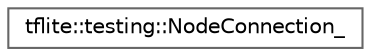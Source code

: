digraph "Graphical Class Hierarchy"
{
 // LATEX_PDF_SIZE
  bgcolor="transparent";
  edge [fontname=Helvetica,fontsize=10,labelfontname=Helvetica,labelfontsize=10];
  node [fontname=Helvetica,fontsize=10,shape=box,height=0.2,width=0.4];
  rankdir="LR";
  Node0 [id="Node000000",label="tflite::testing::NodeConnection_",height=0.2,width=0.4,color="grey40", fillcolor="white", style="filled",URL="$structtflite_1_1testing_1_1_node_connection__.html",tooltip=" "];
}
